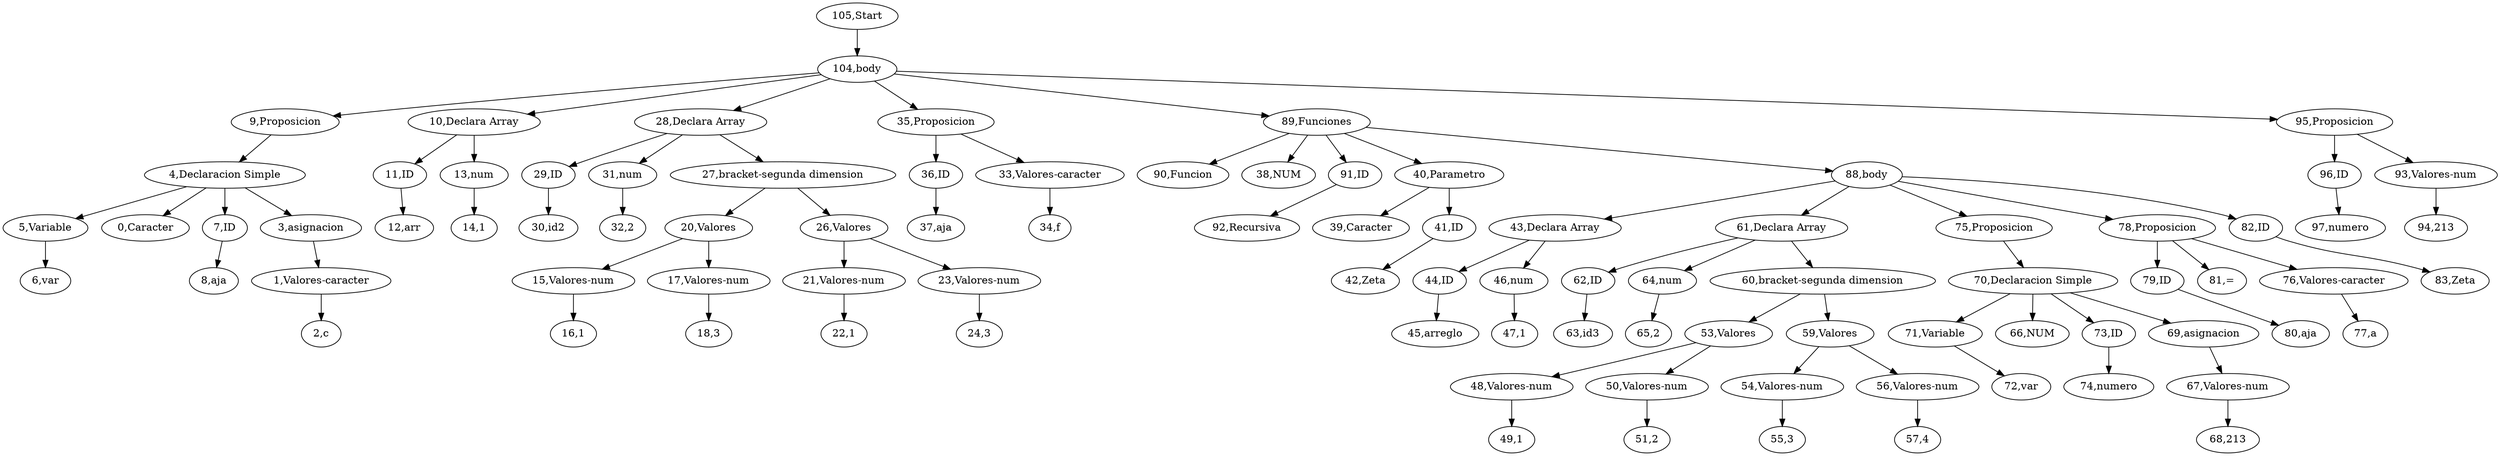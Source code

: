 digraph {
"105,Start" -> "104,body";
"104,body" -> "9,Proposicion";
"9,Proposicion" -> "4,Declaracion Simple";
"4,Declaracion Simple" -> "5,Variable";
"5,Variable" -> "6,var";
"4,Declaracion Simple" -> "0,Caracter";
"4,Declaracion Simple" -> "7,ID";
"7,ID" -> "8,aja";
"4,Declaracion Simple" -> "3,asignacion";
"3,asignacion" -> "1,Valores-caracter";
"1,Valores-caracter" -> "2,c";
"104,body" -> "10,Declara Array";
"10,Declara Array" -> "11,ID";
"11,ID" -> "12,arr";
"10,Declara Array" -> "13,num";
"13,num" -> "14,1";
"104,body" -> "28,Declara Array";
"28,Declara Array" -> "29,ID";
"29,ID" -> "30,id2";
"28,Declara Array" -> "31,num";
"31,num" -> "32,2";
"28,Declara Array" -> "27,bracket-segunda dimension";
"27,bracket-segunda dimension" -> "20,Valores";
"20,Valores" -> "15,Valores-num";
"15,Valores-num" -> "16,1";
"20,Valores" -> "17,Valores-num";
"17,Valores-num" -> "18,3";
"27,bracket-segunda dimension" -> "26,Valores";
"26,Valores" -> "21,Valores-num";
"21,Valores-num" -> "22,1";
"26,Valores" -> "23,Valores-num";
"23,Valores-num" -> "24,3";
"104,body" -> "35,Proposicion";
"35,Proposicion" -> "36,ID";
"36,ID" -> "37,aja";
"35,Proposicion" -> "33,Valores-caracter";
"33,Valores-caracter" -> "34,f";
"104,body" -> "89,Funciones";
"89,Funciones" -> "90,Funcion";
"89,Funciones" -> "38,NUM";
"89,Funciones" -> "91,ID";
"91,ID" -> "92,Recursiva";
"89,Funciones" -> "40,Parametro";
"40,Parametro" -> "39,Caracter";
"40,Parametro" -> "41,ID";
"41,ID" -> "42,Zeta";
"89,Funciones" -> "88,body";
"88,body" -> "43,Declara Array";
"43,Declara Array" -> "44,ID";
"44,ID" -> "45,arreglo";
"43,Declara Array" -> "46,num";
"46,num" -> "47,1";
"88,body" -> "61,Declara Array";
"61,Declara Array" -> "62,ID";
"62,ID" -> "63,id3";
"61,Declara Array" -> "64,num";
"64,num" -> "65,2";
"61,Declara Array" -> "60,bracket-segunda dimension";
"60,bracket-segunda dimension" -> "53,Valores";
"53,Valores" -> "48,Valores-num";
"48,Valores-num" -> "49,1";
"53,Valores" -> "50,Valores-num";
"50,Valores-num" -> "51,2";
"60,bracket-segunda dimension" -> "59,Valores";
"59,Valores" -> "54,Valores-num";
"54,Valores-num" -> "55,3";
"59,Valores" -> "56,Valores-num";
"56,Valores-num" -> "57,4";
"88,body" -> "75,Proposicion";
"75,Proposicion" -> "70,Declaracion Simple";
"70,Declaracion Simple" -> "71,Variable";
"71,Variable" -> "72,var";
"70,Declaracion Simple" -> "66,NUM";
"70,Declaracion Simple" -> "73,ID";
"73,ID" -> "74,numero";
"70,Declaracion Simple" -> "69,asignacion";
"69,asignacion" -> "67,Valores-num";
"67,Valores-num" -> "68,213";
"88,body" -> "78,Proposicion";
"78,Proposicion" -> "79,ID";
"79,ID" -> "80,aja";
"78,Proposicion" -> "81,=";
"78,Proposicion" -> "76,Valores-caracter";
"76,Valores-caracter" -> "77,a";
"88,body" -> "82,ID";
"82,ID" -> "83,Zeta";
"104,body" -> "95,Proposicion";
"95,Proposicion" -> "96,ID";
"96,ID" -> "97,numero";
"95,Proposicion" -> "93,Valores-num";
"93,Valores-num" -> "94,213";

}